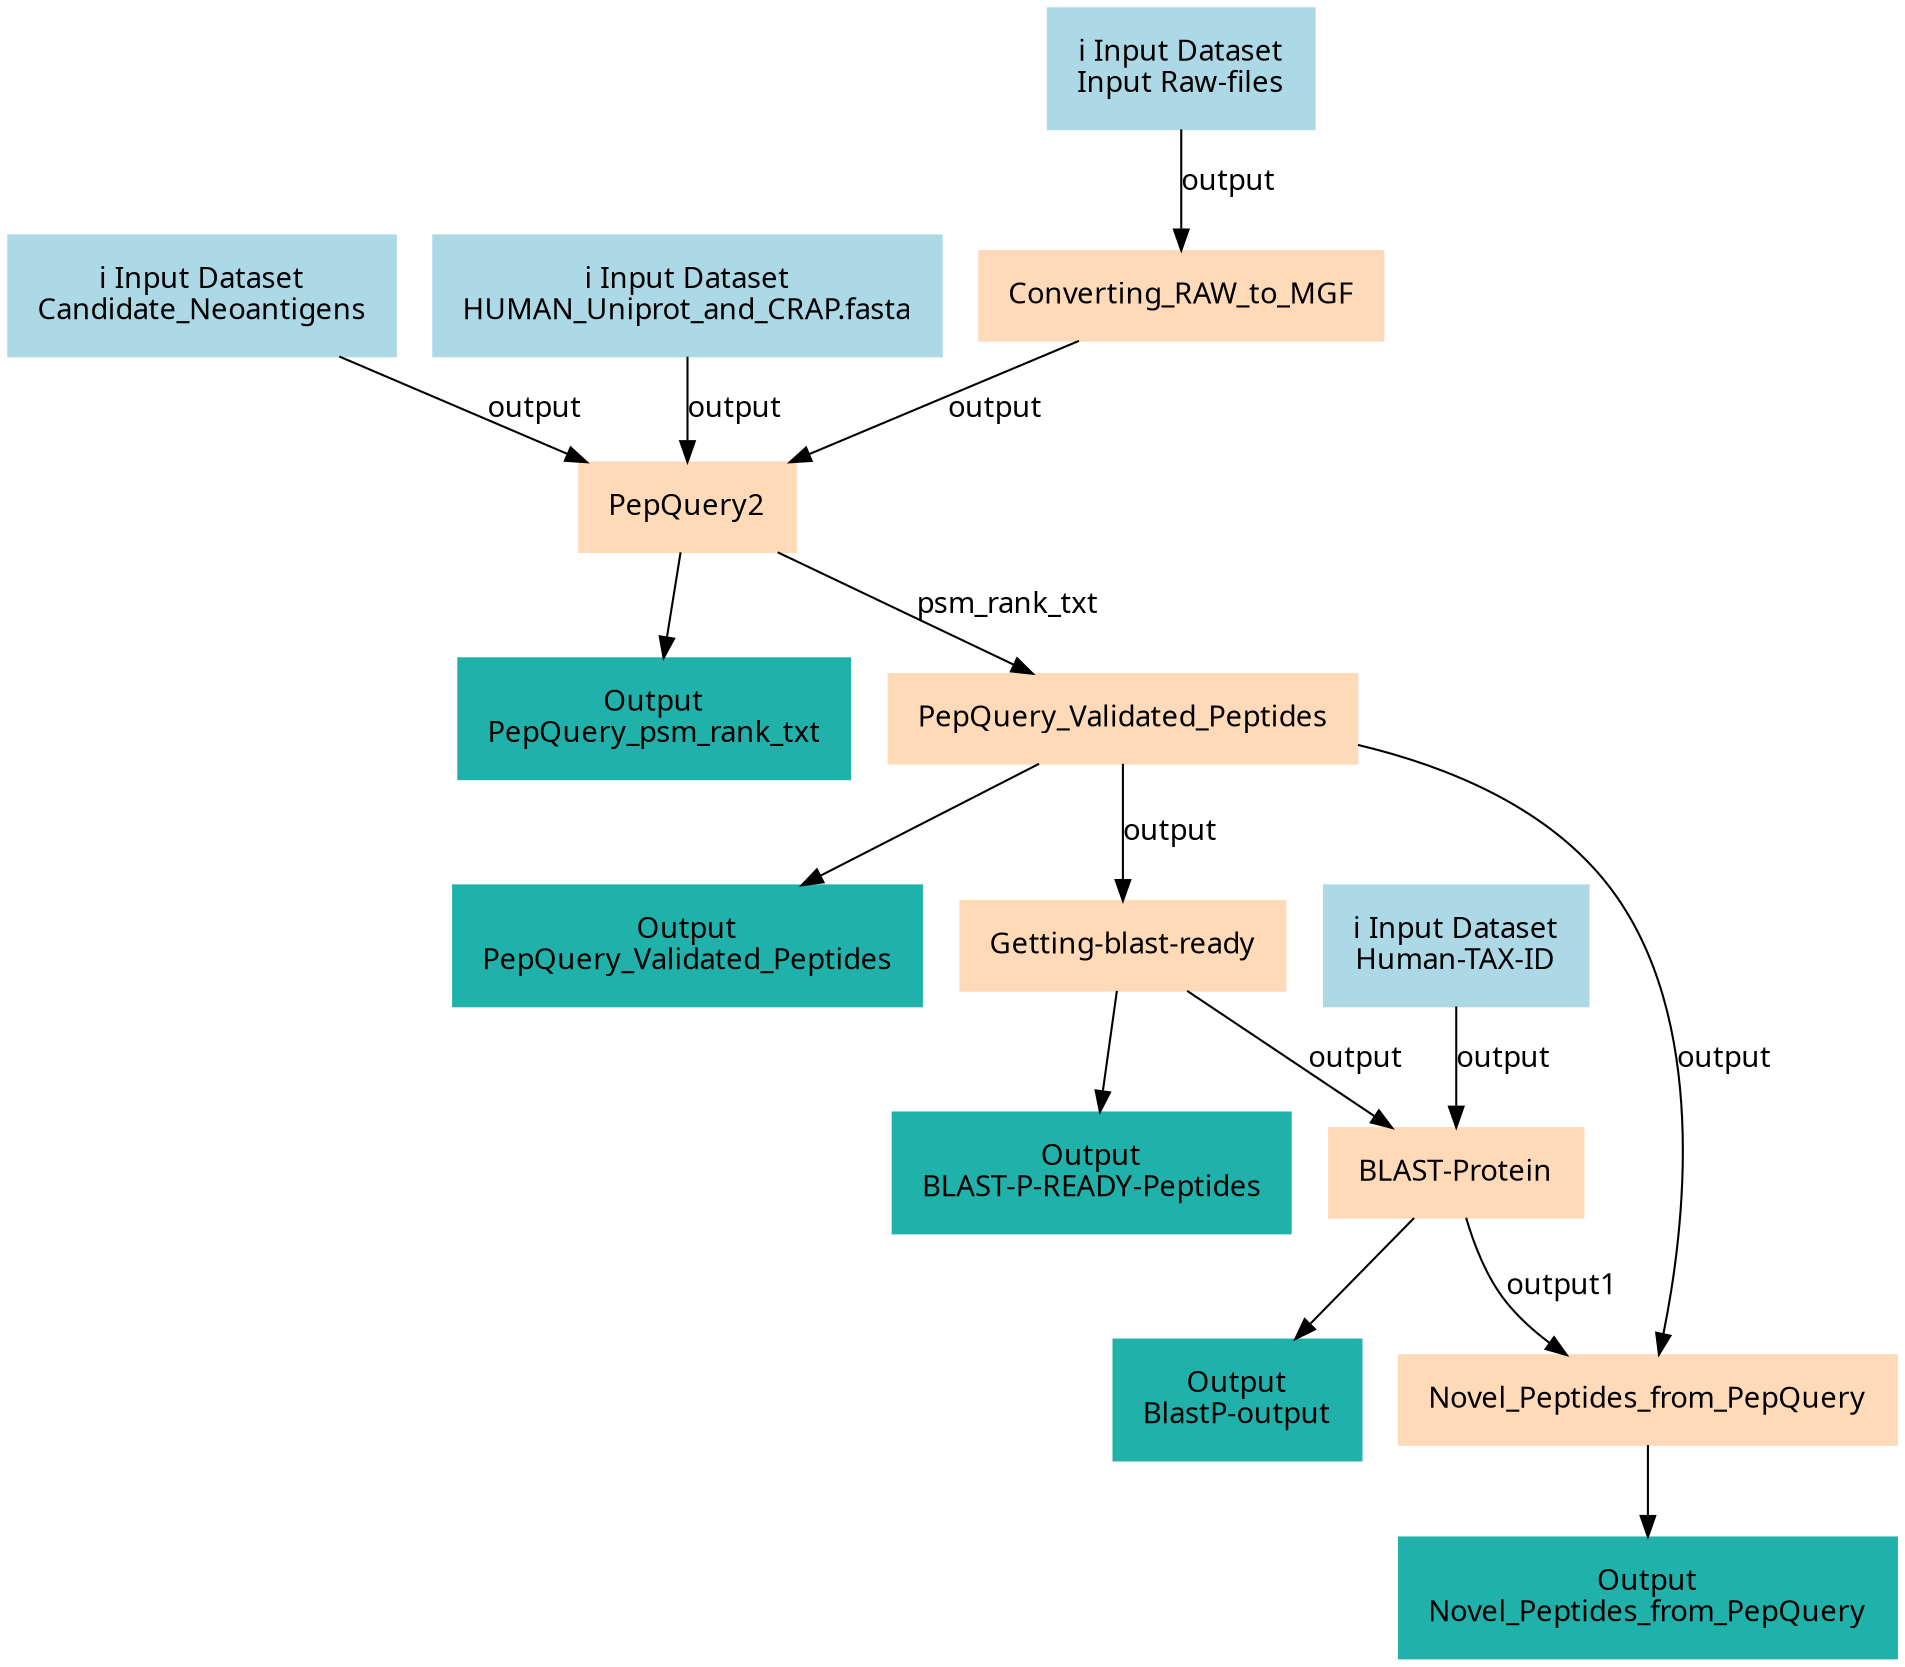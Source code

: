 digraph main {
  node [fontname="Atkinson Hyperlegible", shape=box, color=white,style=filled,color=peachpuff,margin="0.2,0.2"];
  edge [fontname="Atkinson Hyperlegible"];
  0[color=lightblue,label="ℹ️ Input Dataset\nCandidate_Neoantigens"]
  1[color=lightblue,label="ℹ️ Input Dataset\nHUMAN_Uniprot_and_CRAP.fasta"]
  2[color=lightblue,label="ℹ️ Input Dataset\nInput Raw-files"]
  3[color=lightblue,label="ℹ️ Input Dataset\nHuman-TAX-ID"]
  4[label="Converting_RAW_to_MGF"]
  2 -> 4 [label="output"]
  5[label="PepQuery2"]
  1 -> 5 [label="output"]
  0 -> 5 [label="output"]
  4 -> 5 [label="output"]
  k22b213c0f1b44a899ee5c32b72bd8715[color=lightseagreen,label="Output\nPepQuery_psm_rank_txt"]
  5 -> k22b213c0f1b44a899ee5c32b72bd8715
  6[label="PepQuery_Validated_Peptides"]
  5 -> 6 [label="psm_rank_txt"]
  k3bbac43a16eb48d091448b86ee735cb0[color=lightseagreen,label="Output\nPepQuery_Validated_Peptides"]
  6 -> k3bbac43a16eb48d091448b86ee735cb0
  7[label="Getting-blast-ready"]
  6 -> 7 [label="output"]
  k62cd5a4c20a34e149aac12702b085b3b[color=lightseagreen,label="Output\nBLAST-P-READY-Peptides"]
  7 -> k62cd5a4c20a34e149aac12702b085b3b
  8[label="BLAST-Protein"]
  3 -> 8 [label="output"]
  7 -> 8 [label="output"]
  k69ed808c22544808bbf3140d87279ebf[color=lightseagreen,label="Output\nBlastP-output"]
  8 -> k69ed808c22544808bbf3140d87279ebf
  9[label="Novel_Peptides_from_PepQuery"]
  8 -> 9 [label="output1"]
  6 -> 9 [label="output"]
  k543e7ef1069a44b697d253884fef62c8[color=lightseagreen,label="Output\nNovel_Peptides_from_PepQuery"]
  9 -> k543e7ef1069a44b697d253884fef62c8
}